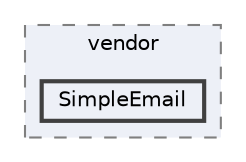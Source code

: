 digraph "dev.sharpishly.com/website/vendor/SimpleEmail"
{
 // LATEX_PDF_SIZE
  bgcolor="transparent";
  edge [fontname=Helvetica,fontsize=10,labelfontname=Helvetica,labelfontsize=10];
  node [fontname=Helvetica,fontsize=10,shape=box,height=0.2,width=0.4];
  compound=true
  subgraph clusterdir_6031a4b2d1cb1e9d66cf451e65c1ec22 {
    graph [ bgcolor="#edf0f7", pencolor="grey50", label="vendor", fontname=Helvetica,fontsize=10 style="filled,dashed", URL="dir_6031a4b2d1cb1e9d66cf451e65c1ec22.html",tooltip=""]
  dir_5e5b0ecb73f4bca5b2716a218f2019c7 [label="SimpleEmail", fillcolor="#edf0f7", color="grey25", style="filled,bold", URL="dir_5e5b0ecb73f4bca5b2716a218f2019c7.html",tooltip=""];
  }
}
